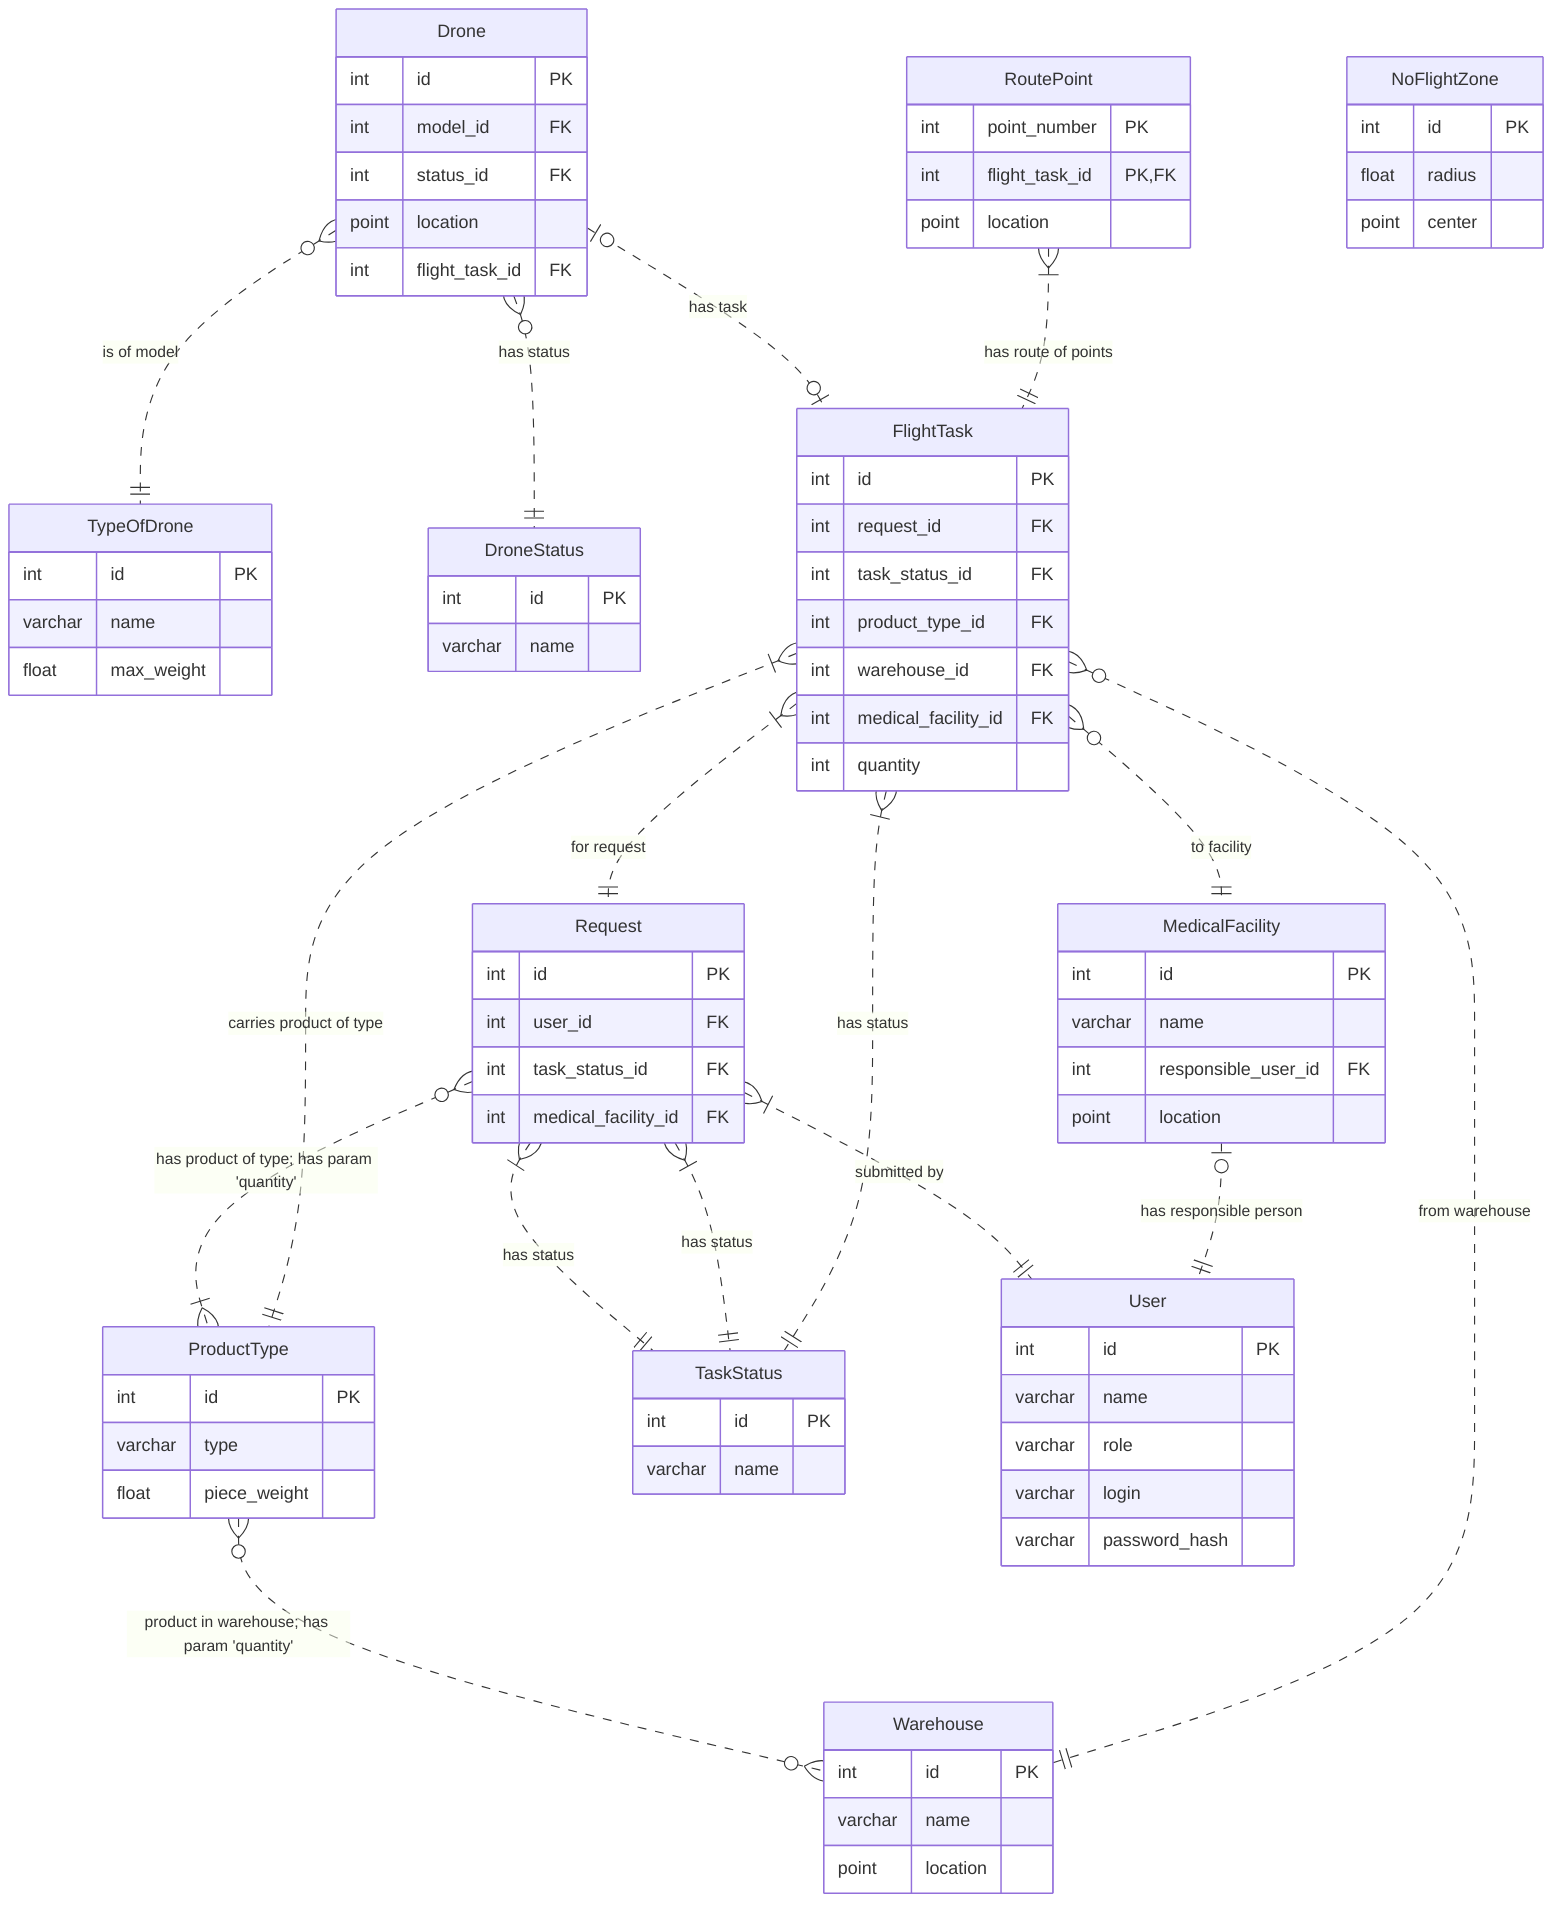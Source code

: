 erDiagram
  Drone {
    int id PK
    int model_id FK
    int status_id FK 
    point location
    int flight_task_id FK
  }
  TypeOfDrone {
    int id PK
    varchar name
    float max_weight
  }
  DroneStatus {
    int id PK
    varchar name
  }


  ProductType {
    int id PK
    varchar type
    float piece_weight
  }
  Warehouse {
    int id PK
    varchar name
    point location
  }

  TaskStatus {
    int id PK
    varchar name
  }
  Request {
    int id PK
    int user_id FK
    int task_status_id FK
    int medical_facility_id FK    
  }
  FlightTask {
    int id PK
    int request_id FK
    int task_status_id FK
    int product_type_id FK
    int warehouse_id FK
    int medical_facility_id FK
    int quantity 
  }
  RoutePoint {
    int point_number PK
    int flight_task_id PK,FK
    point location
  }

  MedicalFacility {
    int id PK
    varchar name
    int responsible_user_id FK
    point location
  }

  User {
    int id PK
    varchar name
    varchar role
    varchar login
    varchar password_hash
  }

  NoFlightZone {
    int id PK
    float radius
    point center
  }

  Drone }o..|| TypeOfDrone : "is of model"
  Drone }o..|| DroneStatus : "has status"
  Drone |o..o| FlightTask : "has task"
  ProductType }o..o{ Warehouse : "product in warehouse; has param 'quantity'"
  Request }|..|| User : "submitted by"
  Request }|..|| TaskStatus : "has status"
  Request }|..|| TaskStatus : "has status"

  Request }o..|{ ProductType : "has product of type; has param 'quantity'"
  FlightTask }|..|| Request : "for request"
  FlightTask }|..|| TaskStatus : "has status"
  FlightTask }|..|| ProductType : "carries product of type"
  FlightTask }o..|| Warehouse : "from warehouse"
  FlightTask }o..|| MedicalFacility : "to facility"
  RoutePoint }|..|| FlightTask : "has route of points"
  MedicalFacility o|..|| User : "has responsible person"